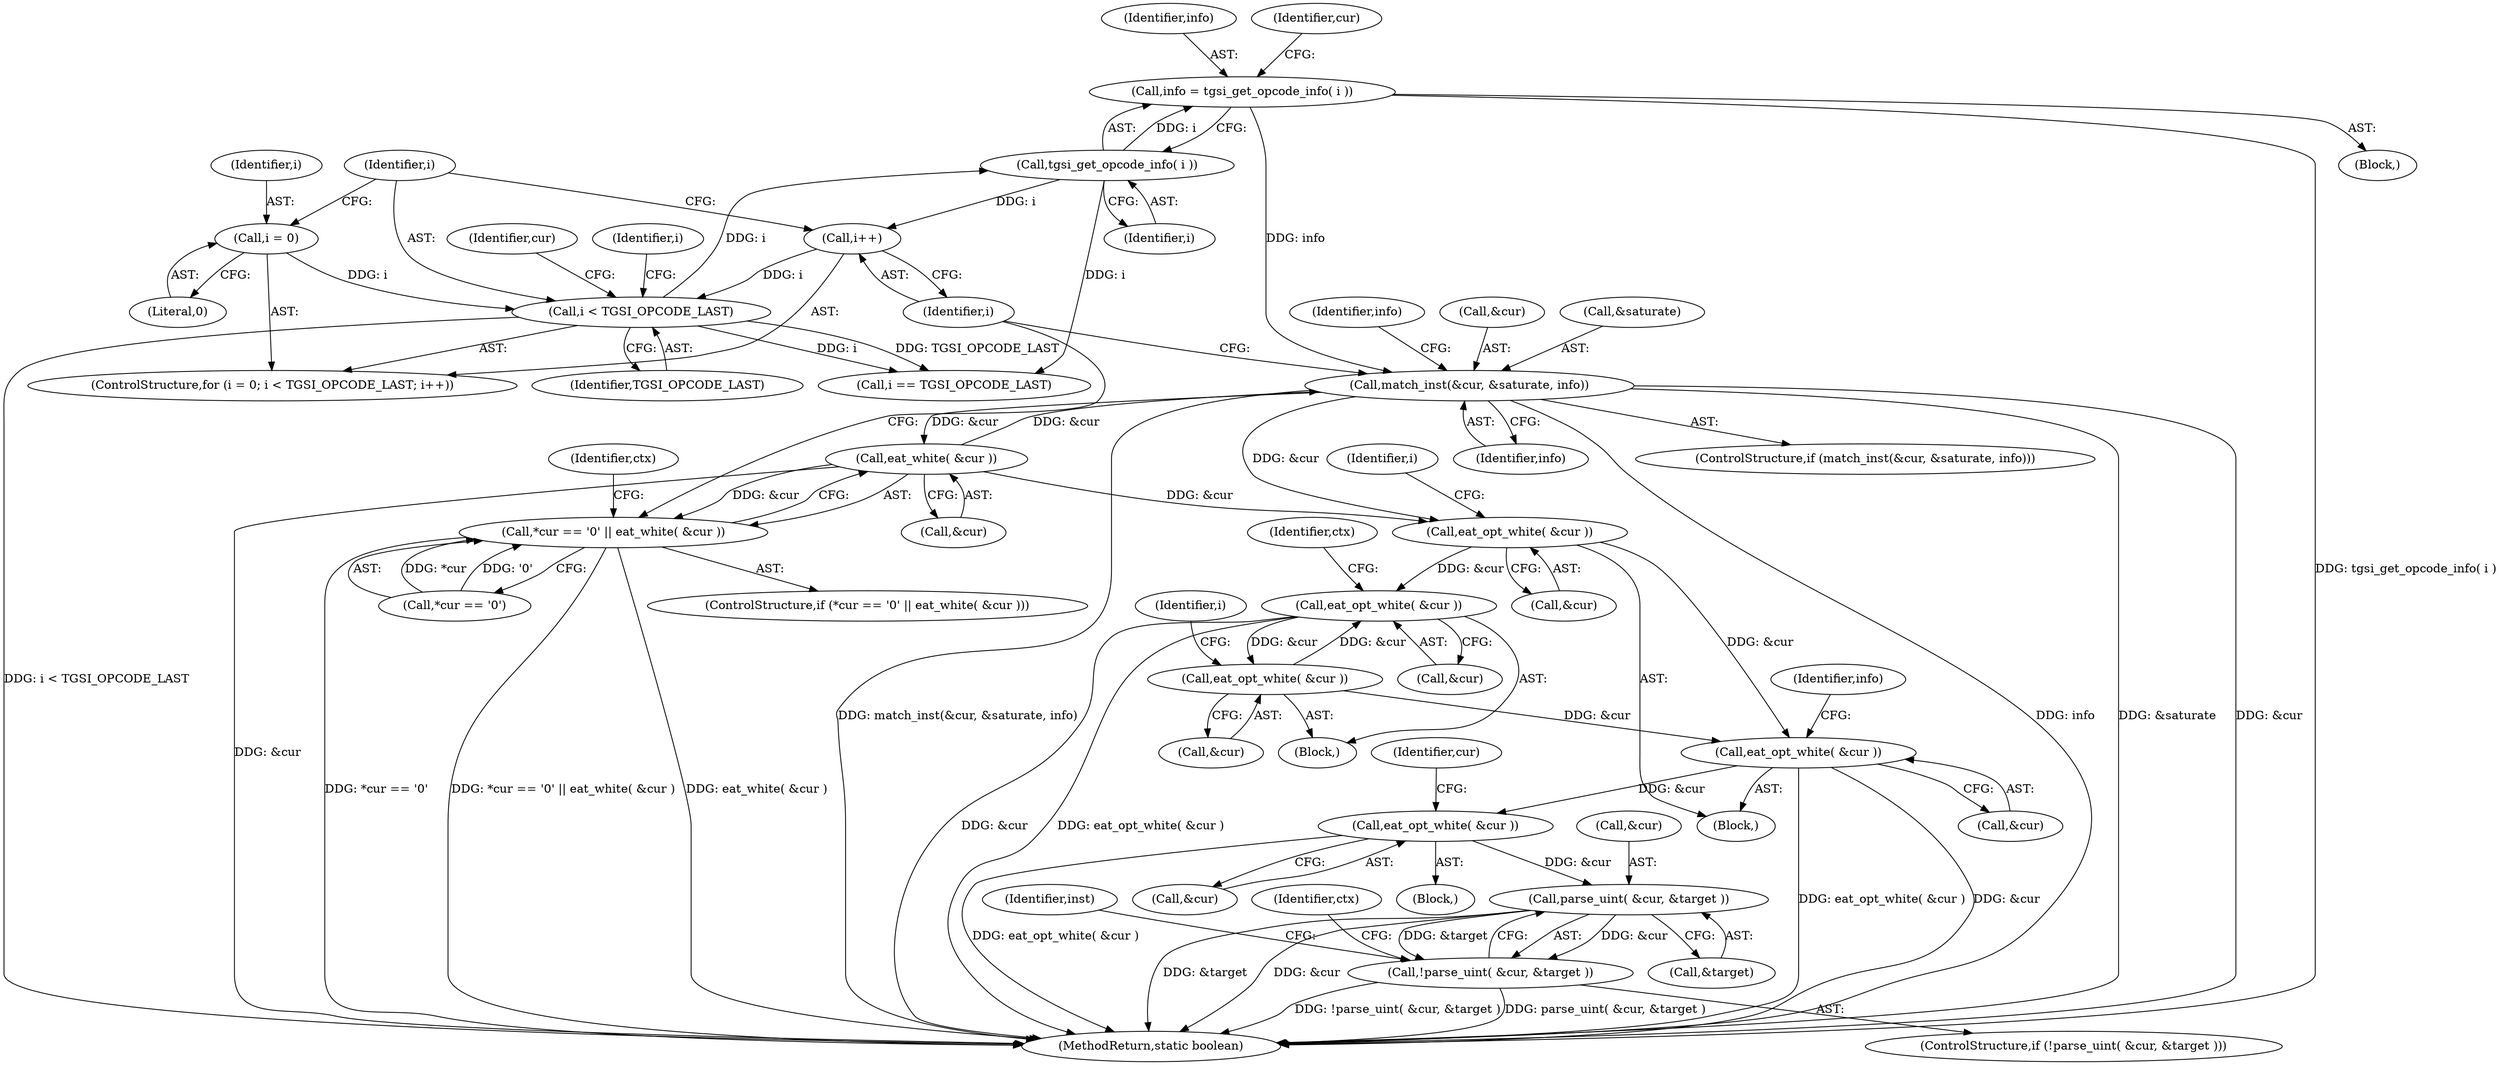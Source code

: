 digraph "0_virglrenderer_e534b51ca3c3cd25f3990589932a9ed711c59b27@pointer" {
"1002382" [label="(Call,match_inst(&cur, &saturate, info))"];
"1002417" [label="(Call,eat_white( &cur ))"];
"1002382" [label="(Call,match_inst(&cur, &saturate, info))"];
"1002377" [label="(Call,info = tgsi_get_opcode_info( i ))"];
"1002379" [label="(Call,tgsi_get_opcode_info( i ))"];
"1002366" [label="(Call,i < TGSI_OPCODE_LAST)"];
"1002363" [label="(Call,i = 0)"];
"1002369" [label="(Call,i++)"];
"1002650" [label="(Call,eat_opt_white( &cur ))"];
"1002672" [label="(Call,eat_opt_white( &cur ))"];
"1002697" [label="(Call,eat_opt_white( &cur ))"];
"1002712" [label="(Call,eat_opt_white( &cur ))"];
"1002728" [label="(Call,eat_opt_white( &cur ))"];
"1002733" [label="(Call,parse_uint( &cur, &target ))"];
"1002732" [label="(Call,!parse_uint( &cur, &target ))"];
"1002412" [label="(Call,*cur == '\0' || eat_white( &cur ))"];
"1002729" [label="(Call,&cur)"];
"1002718" [label="(Identifier,info)"];
"1002365" [label="(Literal,0)"];
"1002377" [label="(Call,info = tgsi_get_opcode_info( i ))"];
"1002747" [label="(Identifier,inst)"];
"1002381" [label="(ControlStructure,if (match_inst(&cur, &saturate, info)))"];
"1002713" [label="(Call,&cur)"];
"1002369" [label="(Call,i++)"];
"1002428" [label="(Call,i == TGSI_OPCODE_LAST)"];
"1002735" [label="(Identifier,cur)"];
"1002673" [label="(Call,&cur)"];
"1004155" [label="(MethodReturn,static boolean)"];
"1002697" [label="(Call,eat_opt_white( &cur ))"];
"1002364" [label="(Identifier,i)"];
"1002672" [label="(Call,eat_opt_white( &cur ))"];
"1002677" [label="(Identifier,ctx)"];
"1002668" [label="(Identifier,i)"];
"1002740" [label="(Identifier,ctx)"];
"1002379" [label="(Call,tgsi_get_opcode_info( i ))"];
"1002732" [label="(Call,!parse_uint( &cur, &target ))"];
"1002651" [label="(Call,&cur)"];
"1002368" [label="(Identifier,TGSI_OPCODE_LAST)"];
"1002367" [label="(Identifier,i)"];
"1002429" [label="(Identifier,i)"];
"1002698" [label="(Call,&cur)"];
"1002223" [label="(Block,)"];
"1002669" [label="(Block,)"];
"1002373" [label="(Identifier,cur)"];
"1002382" [label="(Call,match_inst(&cur, &saturate, info))"];
"1002655" [label="(Identifier,i)"];
"1002378" [label="(Identifier,info)"];
"1002418" [label="(Call,&cur)"];
"1002380" [label="(Identifier,i)"];
"1002417" [label="(Call,eat_white( &cur ))"];
"1002362" [label="(ControlStructure,for (i = 0; i < TGSI_OPCODE_LAST; i++))"];
"1002724" [label="(Block,)"];
"1002411" [label="(ControlStructure,if (*cur == '\0' || eat_white( &cur )))"];
"1002736" [label="(Call,&target)"];
"1002363" [label="(Call,i = 0)"];
"1002733" [label="(Call,parse_uint( &cur, &target ))"];
"1002393" [label="(Identifier,info)"];
"1002366" [label="(Call,i < TGSI_OPCODE_LAST)"];
"1002650" [label="(Call,eat_opt_white( &cur ))"];
"1002731" [label="(ControlStructure,if (!parse_uint( &cur, &target )))"];
"1002412" [label="(Call,*cur == '\0' || eat_white( &cur ))"];
"1002712" [label="(Call,eat_opt_white( &cur ))"];
"1002387" [label="(Identifier,info)"];
"1002370" [label="(Identifier,i)"];
"1002383" [label="(Call,&cur)"];
"1002384" [label="(Identifier,cur)"];
"1002423" [label="(Identifier,ctx)"];
"1002734" [label="(Call,&cur)"];
"1002371" [label="(Block,)"];
"1002728" [label="(Call,eat_opt_white( &cur ))"];
"1002413" [label="(Call,*cur == '\0')"];
"1002385" [label="(Call,&saturate)"];
"1002382" -> "1002381"  [label="AST: "];
"1002382" -> "1002387"  [label="CFG: "];
"1002383" -> "1002382"  [label="AST: "];
"1002385" -> "1002382"  [label="AST: "];
"1002387" -> "1002382"  [label="AST: "];
"1002393" -> "1002382"  [label="CFG: "];
"1002370" -> "1002382"  [label="CFG: "];
"1002382" -> "1004155"  [label="DDG: match_inst(&cur, &saturate, info)"];
"1002382" -> "1004155"  [label="DDG: info"];
"1002382" -> "1004155"  [label="DDG: &saturate"];
"1002382" -> "1004155"  [label="DDG: &cur"];
"1002417" -> "1002382"  [label="DDG: &cur"];
"1002377" -> "1002382"  [label="DDG: info"];
"1002382" -> "1002417"  [label="DDG: &cur"];
"1002382" -> "1002650"  [label="DDG: &cur"];
"1002417" -> "1002412"  [label="AST: "];
"1002417" -> "1002418"  [label="CFG: "];
"1002418" -> "1002417"  [label="AST: "];
"1002412" -> "1002417"  [label="CFG: "];
"1002417" -> "1004155"  [label="DDG: &cur"];
"1002417" -> "1002412"  [label="DDG: &cur"];
"1002417" -> "1002650"  [label="DDG: &cur"];
"1002377" -> "1002371"  [label="AST: "];
"1002377" -> "1002379"  [label="CFG: "];
"1002378" -> "1002377"  [label="AST: "];
"1002379" -> "1002377"  [label="AST: "];
"1002384" -> "1002377"  [label="CFG: "];
"1002377" -> "1004155"  [label="DDG: tgsi_get_opcode_info( i )"];
"1002379" -> "1002377"  [label="DDG: i"];
"1002379" -> "1002380"  [label="CFG: "];
"1002380" -> "1002379"  [label="AST: "];
"1002379" -> "1002369"  [label="DDG: i"];
"1002366" -> "1002379"  [label="DDG: i"];
"1002379" -> "1002428"  [label="DDG: i"];
"1002366" -> "1002362"  [label="AST: "];
"1002366" -> "1002368"  [label="CFG: "];
"1002367" -> "1002366"  [label="AST: "];
"1002368" -> "1002366"  [label="AST: "];
"1002373" -> "1002366"  [label="CFG: "];
"1002429" -> "1002366"  [label="CFG: "];
"1002366" -> "1004155"  [label="DDG: i < TGSI_OPCODE_LAST"];
"1002363" -> "1002366"  [label="DDG: i"];
"1002369" -> "1002366"  [label="DDG: i"];
"1002366" -> "1002428"  [label="DDG: i"];
"1002366" -> "1002428"  [label="DDG: TGSI_OPCODE_LAST"];
"1002363" -> "1002362"  [label="AST: "];
"1002363" -> "1002365"  [label="CFG: "];
"1002364" -> "1002363"  [label="AST: "];
"1002365" -> "1002363"  [label="AST: "];
"1002367" -> "1002363"  [label="CFG: "];
"1002369" -> "1002362"  [label="AST: "];
"1002369" -> "1002370"  [label="CFG: "];
"1002370" -> "1002369"  [label="AST: "];
"1002367" -> "1002369"  [label="CFG: "];
"1002650" -> "1002223"  [label="AST: "];
"1002650" -> "1002651"  [label="CFG: "];
"1002651" -> "1002650"  [label="AST: "];
"1002655" -> "1002650"  [label="CFG: "];
"1002650" -> "1002672"  [label="DDG: &cur"];
"1002650" -> "1002712"  [label="DDG: &cur"];
"1002672" -> "1002669"  [label="AST: "];
"1002672" -> "1002673"  [label="CFG: "];
"1002673" -> "1002672"  [label="AST: "];
"1002677" -> "1002672"  [label="CFG: "];
"1002672" -> "1004155"  [label="DDG: &cur"];
"1002672" -> "1004155"  [label="DDG: eat_opt_white( &cur )"];
"1002697" -> "1002672"  [label="DDG: &cur"];
"1002672" -> "1002697"  [label="DDG: &cur"];
"1002697" -> "1002669"  [label="AST: "];
"1002697" -> "1002698"  [label="CFG: "];
"1002698" -> "1002697"  [label="AST: "];
"1002668" -> "1002697"  [label="CFG: "];
"1002697" -> "1002712"  [label="DDG: &cur"];
"1002712" -> "1002223"  [label="AST: "];
"1002712" -> "1002713"  [label="CFG: "];
"1002713" -> "1002712"  [label="AST: "];
"1002718" -> "1002712"  [label="CFG: "];
"1002712" -> "1004155"  [label="DDG: eat_opt_white( &cur )"];
"1002712" -> "1004155"  [label="DDG: &cur"];
"1002712" -> "1002728"  [label="DDG: &cur"];
"1002728" -> "1002724"  [label="AST: "];
"1002728" -> "1002729"  [label="CFG: "];
"1002729" -> "1002728"  [label="AST: "];
"1002735" -> "1002728"  [label="CFG: "];
"1002728" -> "1004155"  [label="DDG: eat_opt_white( &cur )"];
"1002728" -> "1002733"  [label="DDG: &cur"];
"1002733" -> "1002732"  [label="AST: "];
"1002733" -> "1002736"  [label="CFG: "];
"1002734" -> "1002733"  [label="AST: "];
"1002736" -> "1002733"  [label="AST: "];
"1002732" -> "1002733"  [label="CFG: "];
"1002733" -> "1004155"  [label="DDG: &target"];
"1002733" -> "1004155"  [label="DDG: &cur"];
"1002733" -> "1002732"  [label="DDG: &cur"];
"1002733" -> "1002732"  [label="DDG: &target"];
"1002732" -> "1002731"  [label="AST: "];
"1002740" -> "1002732"  [label="CFG: "];
"1002747" -> "1002732"  [label="CFG: "];
"1002732" -> "1004155"  [label="DDG: !parse_uint( &cur, &target )"];
"1002732" -> "1004155"  [label="DDG: parse_uint( &cur, &target )"];
"1002412" -> "1002411"  [label="AST: "];
"1002412" -> "1002413"  [label="CFG: "];
"1002413" -> "1002412"  [label="AST: "];
"1002423" -> "1002412"  [label="CFG: "];
"1002370" -> "1002412"  [label="CFG: "];
"1002412" -> "1004155"  [label="DDG: eat_white( &cur )"];
"1002412" -> "1004155"  [label="DDG: *cur == '\0'"];
"1002412" -> "1004155"  [label="DDG: *cur == '\0' || eat_white( &cur )"];
"1002413" -> "1002412"  [label="DDG: *cur"];
"1002413" -> "1002412"  [label="DDG: '\0'"];
}

